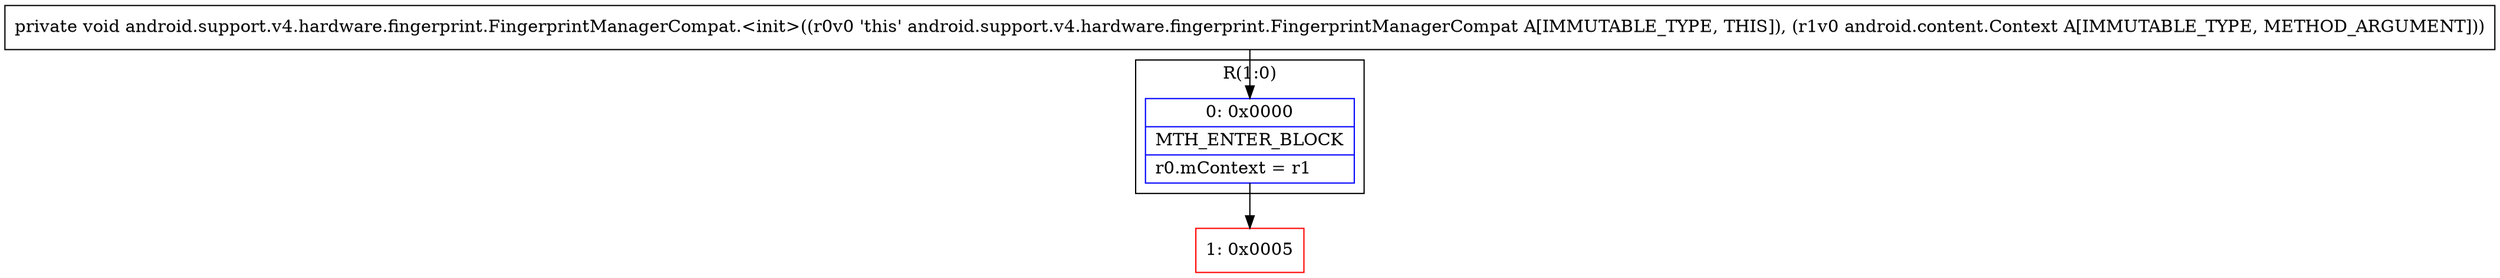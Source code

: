 digraph "CFG forandroid.support.v4.hardware.fingerprint.FingerprintManagerCompat.\<init\>(Landroid\/content\/Context;)V" {
subgraph cluster_Region_946976528 {
label = "R(1:0)";
node [shape=record,color=blue];
Node_0 [shape=record,label="{0\:\ 0x0000|MTH_ENTER_BLOCK\l|r0.mContext = r1\l}"];
}
Node_1 [shape=record,color=red,label="{1\:\ 0x0005}"];
MethodNode[shape=record,label="{private void android.support.v4.hardware.fingerprint.FingerprintManagerCompat.\<init\>((r0v0 'this' android.support.v4.hardware.fingerprint.FingerprintManagerCompat A[IMMUTABLE_TYPE, THIS]), (r1v0 android.content.Context A[IMMUTABLE_TYPE, METHOD_ARGUMENT])) }"];
MethodNode -> Node_0;
Node_0 -> Node_1;
}

